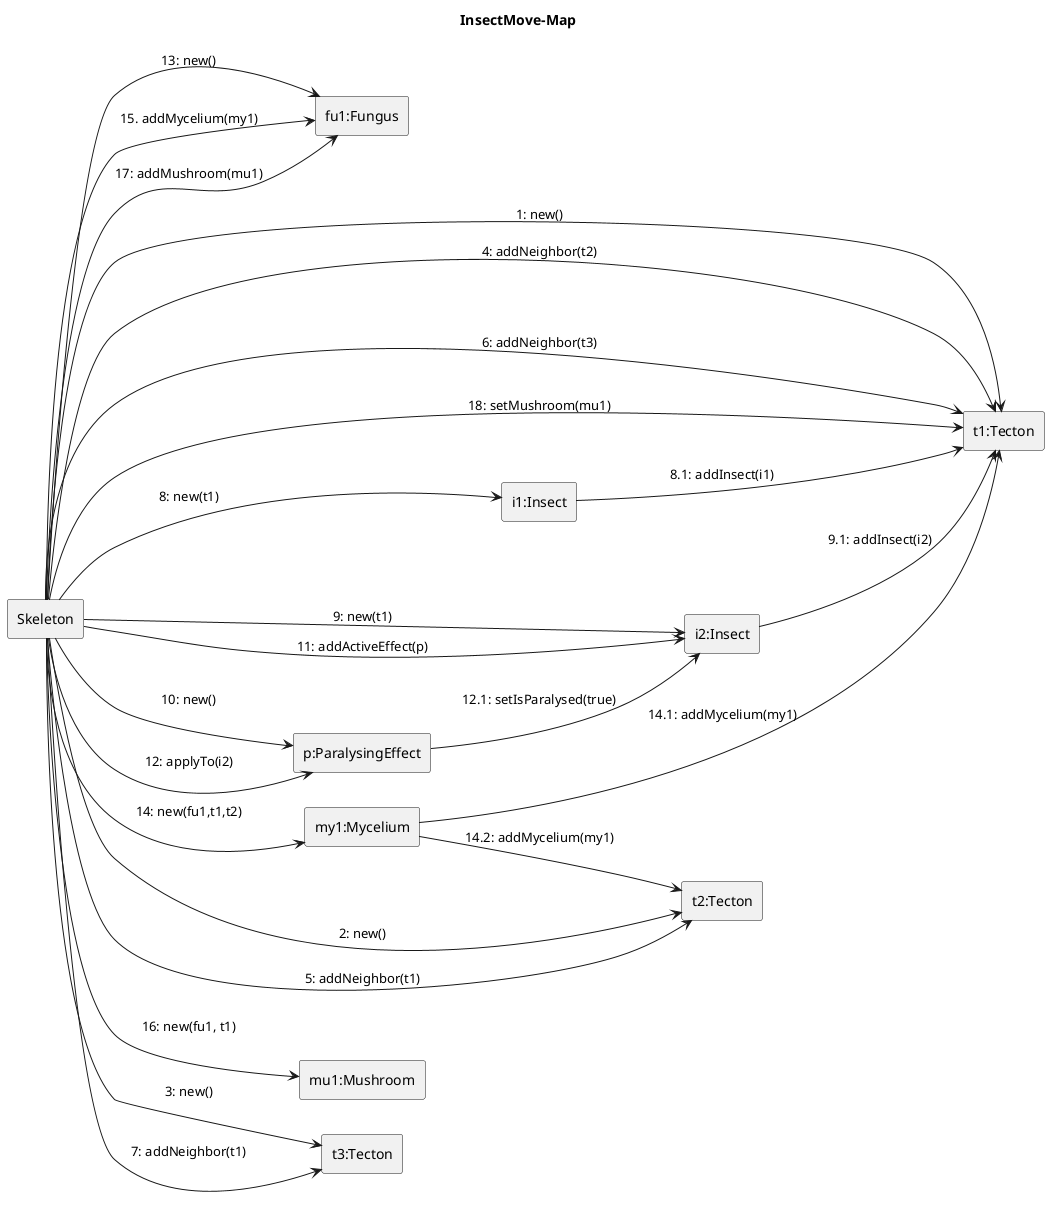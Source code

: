 @startuml Insect-move/map 
left to right direction
title InsectMove-Map
'skinparam linetype polyline
rectangle Skeleton as S

rectangle "fu1:Fungus" as fu1
rectangle "my1:Mycelium" as my1
rectangle "mu1:Mushroom" as mu1
rectangle "t1:Tecton" as t1
rectangle "t2:Tecton" as t2
rectangle "t3:Tecton" as t3
rectangle "i1:Insect" as i1
rectangle "i2:Insect" as i2
rectangle "p:ParalysingEffect" as p

S --> t1: 1: new()
S --> t2: 2: new()
S --> t3: 3: new()
S --> t1: 4: addNeighbor(t2)
S --> t2: 5: addNeighbor(t1)
S --> t1: 6: addNeighbor(t3)
S --> t3: 7: addNeighbor(t1)

S --> i1: 8: new(t1)
i1 --> t1 : 8.1: addInsect(i1)
S --> i2: 9: new(t1)
i2 --> t1 : 9.1: addInsect(i2)
S --> p: 10: new()
S --> i2: 11: addActiveEffect(p)
S --> p : 12: applyTo(i2)
p --> i2 : 12.1: setIsParalysed(true)

S --> fu1: 13: new()
S --> my1: 14: new(fu1,t1,t2)
my1 --> t1 : 14.1: addMycelium(my1)
my1 --> t2 : 14.2: addMycelium(my1)
S --> fu1: 15. addMycelium(my1)

S --> mu1: 16: new(fu1, t1)
S --> fu1: 17: addMushroom(mu1)
S --> t1: 18: setMushroom(mu1)


@enduml